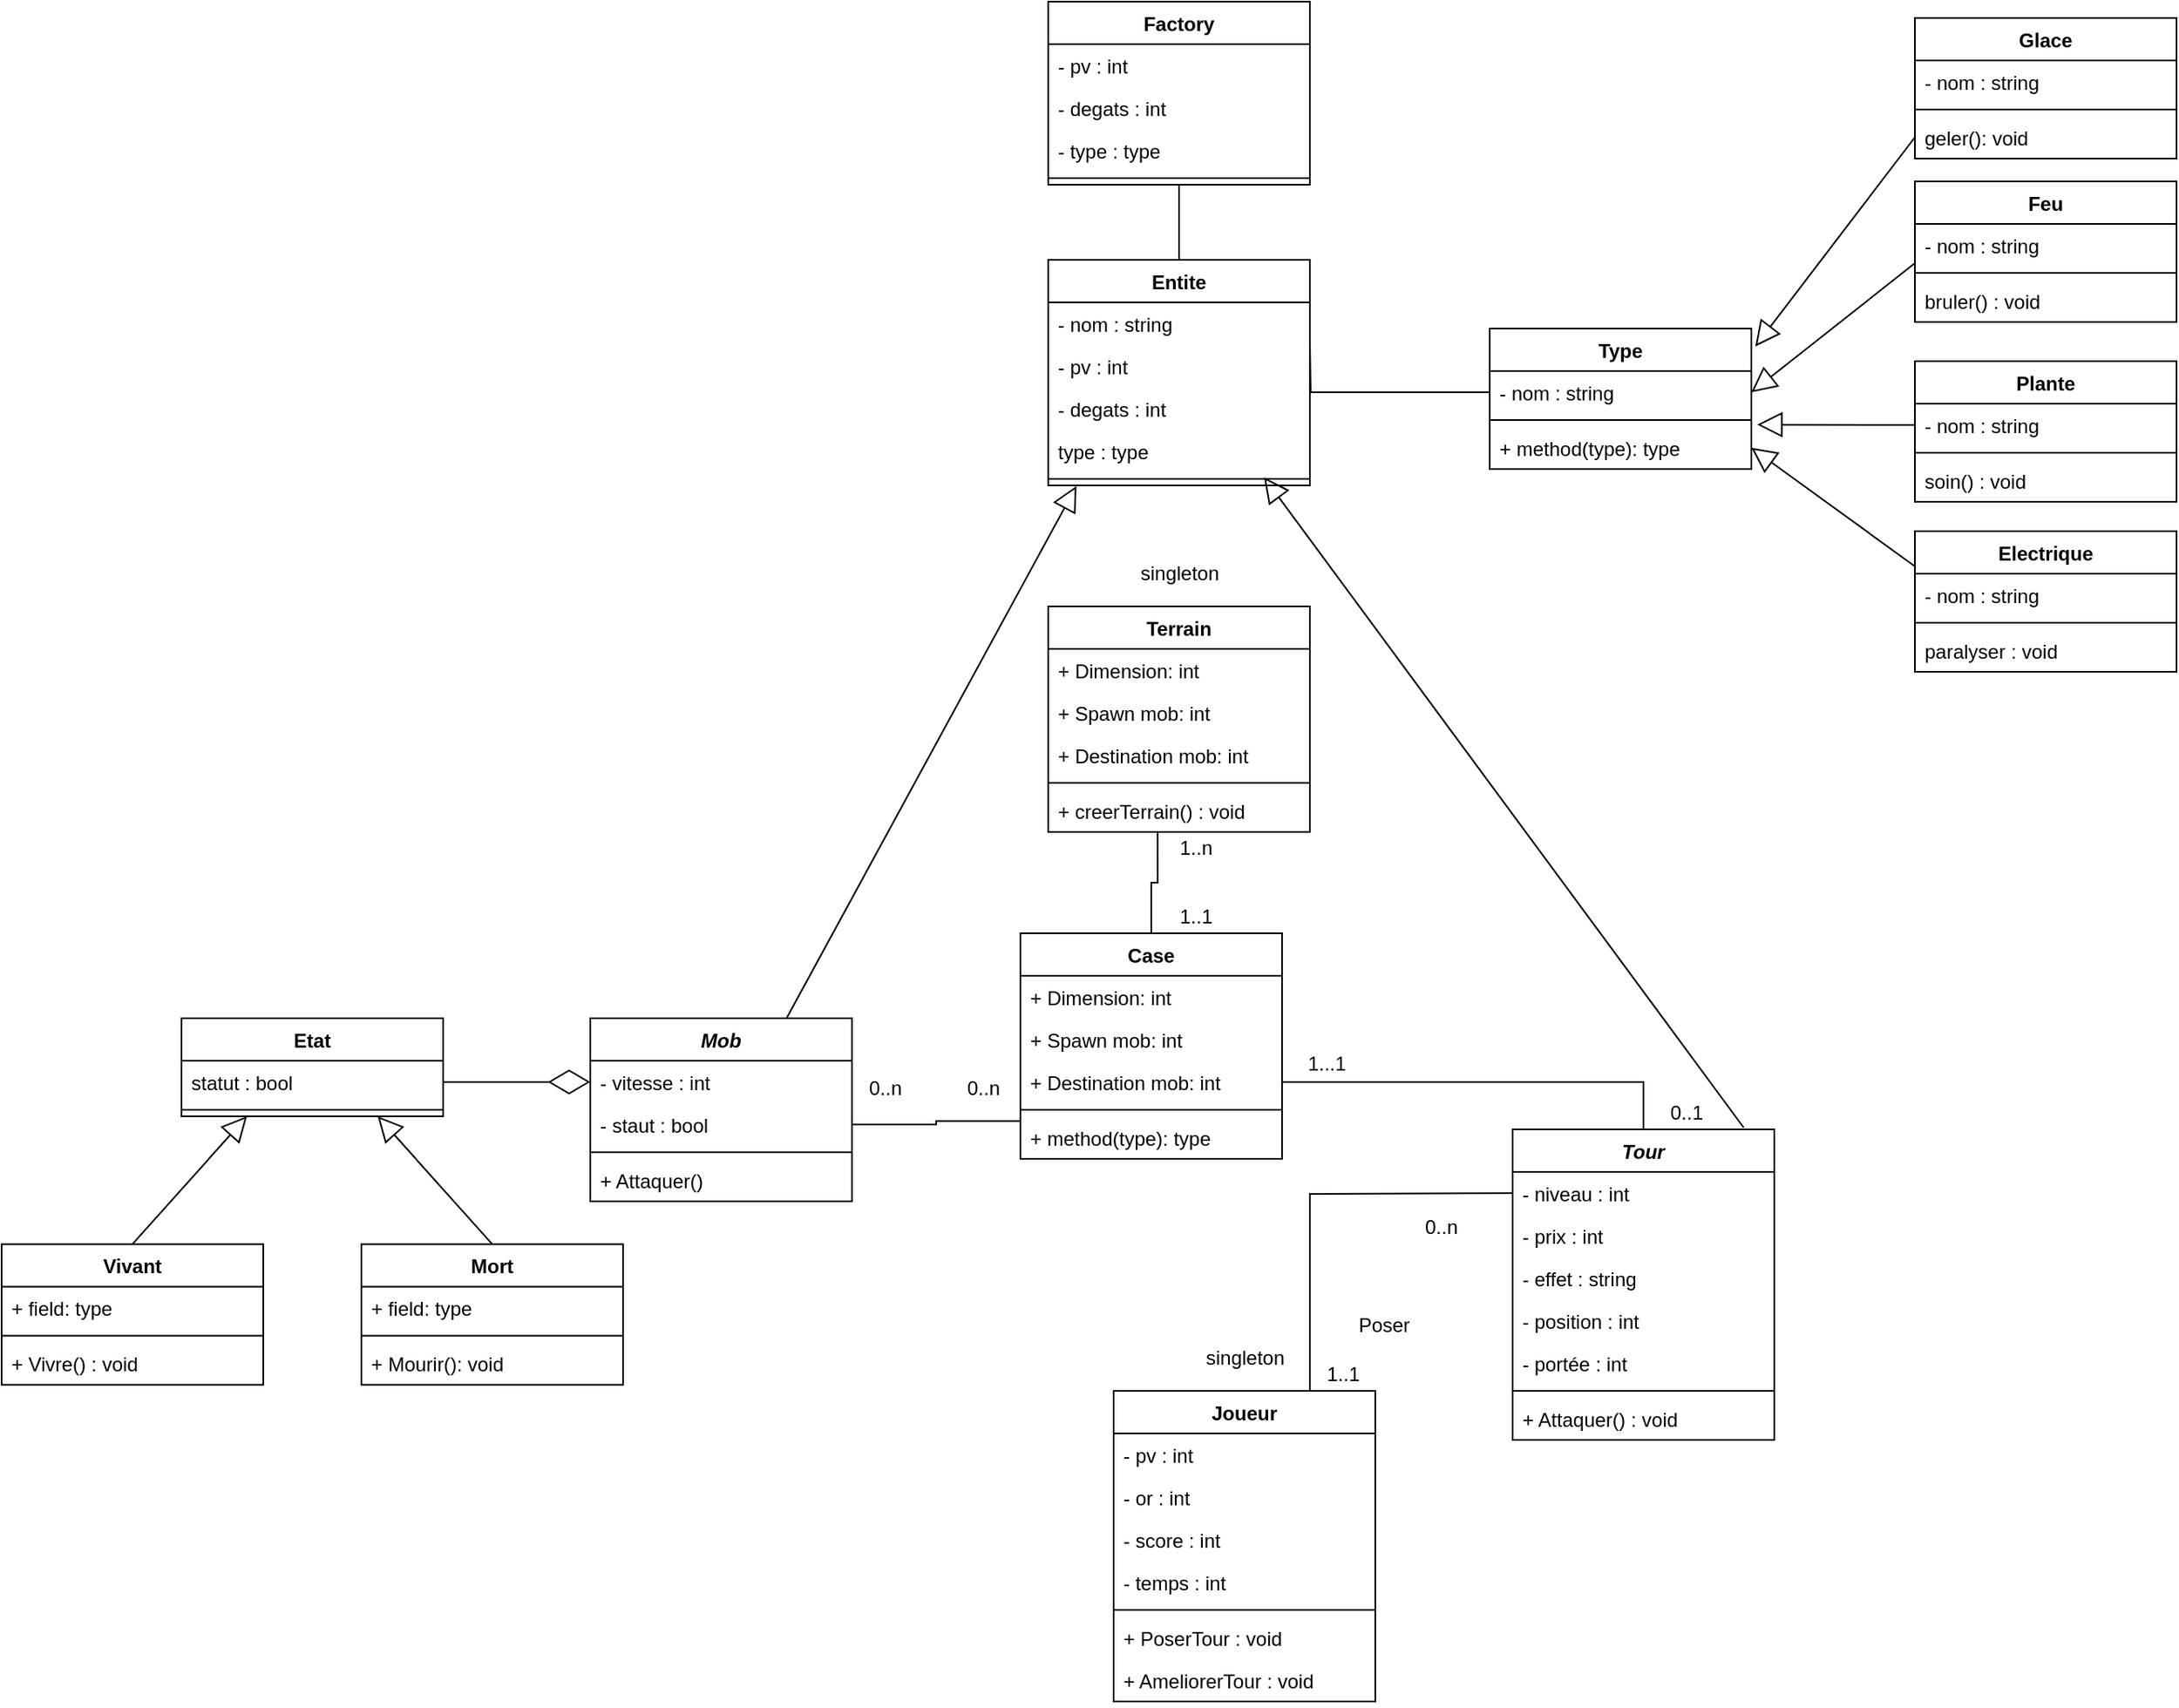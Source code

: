 <mxfile version="15.8.7" type="device" pages="2"><diagram id="EmBpW3RDlVg6B6B1GJY_" name="diagramme de classe"><mxGraphModel dx="2956" dy="2680" grid="1" gridSize="10" guides="1" tooltips="1" connect="1" arrows="1" fold="1" page="1" pageScale="1" pageWidth="827" pageHeight="1169" background="#ffffff" math="0" shadow="0"><root><mxCell id="0"/><mxCell id="1" parent="0"/><mxCell id="gAG1mMB9Tep4k42APc6P-18" style="edgeStyle=orthogonalEdgeStyle;rounded=0;orthogonalLoop=1;jettySize=auto;html=1;exitX=0.5;exitY=0;exitDx=0;exitDy=0;entryX=1;entryY=0.5;entryDx=0;entryDy=0;endArrow=none;endFill=0;" parent="1" source="VkVKWsxi1xjPGiSWMFMG-6" target="gAG1mMB9Tep4k42APc6P-12" edge="1"><mxGeometry relative="1" as="geometry"/></mxCell><mxCell id="VkVKWsxi1xjPGiSWMFMG-6" value="Tour" style="swimlane;fontStyle=3;align=center;verticalAlign=top;childLayout=stackLayout;horizontal=1;startSize=26;horizontalStack=0;resizeParent=1;resizeParentMax=0;resizeLast=0;collapsible=1;marginBottom=0;" parent="1" vertex="1"><mxGeometry x="634" y="290" width="160" height="190" as="geometry"/></mxCell><mxCell id="4QSFFABen2oThH4c9vLu-1" value="- niveau : int" style="text;strokeColor=none;fillColor=none;align=left;verticalAlign=top;spacingLeft=4;spacingRight=4;overflow=hidden;rotatable=0;points=[[0,0.5],[1,0.5]];portConstraint=eastwest;" parent="VkVKWsxi1xjPGiSWMFMG-6" vertex="1"><mxGeometry y="26" width="160" height="26" as="geometry"/></mxCell><mxCell id="2eD3uiwwN01aJKnx6eJo-1" value="- prix : int" style="text;strokeColor=none;fillColor=none;align=left;verticalAlign=top;spacingLeft=4;spacingRight=4;overflow=hidden;rotatable=0;points=[[0,0.5],[1,0.5]];portConstraint=eastwest;" parent="VkVKWsxi1xjPGiSWMFMG-6" vertex="1"><mxGeometry y="52" width="160" height="26" as="geometry"/></mxCell><mxCell id="2eD3uiwwN01aJKnx6eJo-2" value="- effet : string" style="text;strokeColor=none;fillColor=none;align=left;verticalAlign=top;spacingLeft=4;spacingRight=4;overflow=hidden;rotatable=0;points=[[0,0.5],[1,0.5]];portConstraint=eastwest;" parent="VkVKWsxi1xjPGiSWMFMG-6" vertex="1"><mxGeometry y="78" width="160" height="26" as="geometry"/></mxCell><mxCell id="gAG1mMB9Tep4k42APc6P-5" value="- position : int" style="text;strokeColor=none;fillColor=none;align=left;verticalAlign=top;spacingLeft=4;spacingRight=4;overflow=hidden;rotatable=0;points=[[0,0.5],[1,0.5]];portConstraint=eastwest;" parent="VkVKWsxi1xjPGiSWMFMG-6" vertex="1"><mxGeometry y="104" width="160" height="26" as="geometry"/></mxCell><mxCell id="gAG1mMB9Tep4k42APc6P-8" value="- portée : int" style="text;strokeColor=none;fillColor=none;align=left;verticalAlign=top;spacingLeft=4;spacingRight=4;overflow=hidden;rotatable=0;points=[[0,0.5],[1,0.5]];portConstraint=eastwest;" parent="VkVKWsxi1xjPGiSWMFMG-6" vertex="1"><mxGeometry y="130" width="160" height="26" as="geometry"/></mxCell><mxCell id="VkVKWsxi1xjPGiSWMFMG-8" value="" style="line;strokeWidth=1;fillColor=none;align=left;verticalAlign=middle;spacingTop=-1;spacingLeft=3;spacingRight=3;rotatable=0;labelPosition=right;points=[];portConstraint=eastwest;" parent="VkVKWsxi1xjPGiSWMFMG-6" vertex="1"><mxGeometry y="156" width="160" height="8" as="geometry"/></mxCell><mxCell id="VkVKWsxi1xjPGiSWMFMG-9" value="+ Attaquer() : void" style="text;strokeColor=none;fillColor=none;align=left;verticalAlign=top;spacingLeft=4;spacingRight=4;overflow=hidden;rotatable=0;points=[[0,0.5],[1,0.5]];portConstraint=eastwest;" parent="VkVKWsxi1xjPGiSWMFMG-6" vertex="1"><mxGeometry y="164" width="160" height="26" as="geometry"/></mxCell><mxCell id="VkVKWsxi1xjPGiSWMFMG-66" value="Mob" style="swimlane;fontStyle=3;align=center;verticalAlign=top;childLayout=stackLayout;horizontal=1;startSize=26;horizontalStack=0;resizeParent=1;resizeParentMax=0;resizeLast=0;collapsible=1;marginBottom=0;" parent="1" vertex="1"><mxGeometry x="70" y="222" width="160" height="112" as="geometry"/></mxCell><mxCell id="4QSFFABen2oThH4c9vLu-6" value="- vitesse : int&#10;" style="text;strokeColor=none;fillColor=none;align=left;verticalAlign=top;spacingLeft=4;spacingRight=4;overflow=hidden;rotatable=0;points=[[0,0.5],[1,0.5]];portConstraint=eastwest;" parent="VkVKWsxi1xjPGiSWMFMG-66" vertex="1"><mxGeometry y="26" width="160" height="26" as="geometry"/></mxCell><mxCell id="bCAK0qT7Y2jG_0eZvXRG-41" value="- staut : bool" style="text;strokeColor=none;fillColor=none;align=left;verticalAlign=top;spacingLeft=4;spacingRight=4;overflow=hidden;rotatable=0;points=[[0,0.5],[1,0.5]];portConstraint=eastwest;" vertex="1" parent="VkVKWsxi1xjPGiSWMFMG-66"><mxGeometry y="52" width="160" height="26" as="geometry"/></mxCell><mxCell id="VkVKWsxi1xjPGiSWMFMG-68" value="" style="line;strokeWidth=1;fillColor=none;align=left;verticalAlign=middle;spacingTop=-1;spacingLeft=3;spacingRight=3;rotatable=0;labelPosition=right;points=[];portConstraint=eastwest;" parent="VkVKWsxi1xjPGiSWMFMG-66" vertex="1"><mxGeometry y="78" width="160" height="8" as="geometry"/></mxCell><mxCell id="VkVKWsxi1xjPGiSWMFMG-69" value="+ Attaquer()" style="text;strokeColor=none;fillColor=none;align=left;verticalAlign=top;spacingLeft=4;spacingRight=4;overflow=hidden;rotatable=0;points=[[0,0.5],[1,0.5]];portConstraint=eastwest;" parent="VkVKWsxi1xjPGiSWMFMG-66" vertex="1"><mxGeometry y="86" width="160" height="26" as="geometry"/></mxCell><mxCell id="VkVKWsxi1xjPGiSWMFMG-78" value="Terrain" style="swimlane;fontStyle=1;align=center;verticalAlign=top;childLayout=stackLayout;horizontal=1;startSize=26;horizontalStack=0;resizeParent=1;resizeParentMax=0;resizeLast=0;collapsible=1;marginBottom=0;" parent="1" vertex="1"><mxGeometry x="350" y="-30" width="160" height="138" as="geometry"/></mxCell><mxCell id="VkVKWsxi1xjPGiSWMFMG-79" value="+ Dimension: int" style="text;strokeColor=none;fillColor=none;align=left;verticalAlign=top;spacingLeft=4;spacingRight=4;overflow=hidden;rotatable=0;points=[[0,0.5],[1,0.5]];portConstraint=eastwest;" parent="VkVKWsxi1xjPGiSWMFMG-78" vertex="1"><mxGeometry y="26" width="160" height="26" as="geometry"/></mxCell><mxCell id="4QSFFABen2oThH4c9vLu-8" value="+ Spawn mob: int" style="text;strokeColor=none;fillColor=none;align=left;verticalAlign=top;spacingLeft=4;spacingRight=4;overflow=hidden;rotatable=0;points=[[0,0.5],[1,0.5]];portConstraint=eastwest;" parent="VkVKWsxi1xjPGiSWMFMG-78" vertex="1"><mxGeometry y="52" width="160" height="26" as="geometry"/></mxCell><mxCell id="4QSFFABen2oThH4c9vLu-9" value="+ Destination mob: int" style="text;strokeColor=none;fillColor=none;align=left;verticalAlign=top;spacingLeft=4;spacingRight=4;overflow=hidden;rotatable=0;points=[[0,0.5],[1,0.5]];portConstraint=eastwest;" parent="VkVKWsxi1xjPGiSWMFMG-78" vertex="1"><mxGeometry y="78" width="160" height="26" as="geometry"/></mxCell><mxCell id="VkVKWsxi1xjPGiSWMFMG-80" value="" style="line;strokeWidth=1;fillColor=none;align=left;verticalAlign=middle;spacingTop=-1;spacingLeft=3;spacingRight=3;rotatable=0;labelPosition=right;points=[];portConstraint=eastwest;" parent="VkVKWsxi1xjPGiSWMFMG-78" vertex="1"><mxGeometry y="104" width="160" height="8" as="geometry"/></mxCell><mxCell id="VkVKWsxi1xjPGiSWMFMG-81" value="+ creerTerrain() : void" style="text;strokeColor=none;fillColor=none;align=left;verticalAlign=top;spacingLeft=4;spacingRight=4;overflow=hidden;rotatable=0;points=[[0,0.5],[1,0.5]];portConstraint=eastwest;" parent="VkVKWsxi1xjPGiSWMFMG-78" vertex="1"><mxGeometry y="112" width="160" height="26" as="geometry"/></mxCell><mxCell id="VkVKWsxi1xjPGiSWMFMG-509" value="Joueur" style="swimlane;fontStyle=1;align=center;verticalAlign=top;childLayout=stackLayout;horizontal=1;startSize=26;horizontalStack=0;resizeParent=1;resizeParentMax=0;resizeLast=0;collapsible=1;marginBottom=0;" parent="1" vertex="1"><mxGeometry x="390" y="450" width="160" height="190" as="geometry"/></mxCell><mxCell id="VkVKWsxi1xjPGiSWMFMG-510" value="- pv : int" style="text;strokeColor=none;fillColor=none;align=left;verticalAlign=top;spacingLeft=4;spacingRight=4;overflow=hidden;rotatable=0;points=[[0,0.5],[1,0.5]];portConstraint=eastwest;" parent="VkVKWsxi1xjPGiSWMFMG-509" vertex="1"><mxGeometry y="26" width="160" height="26" as="geometry"/></mxCell><mxCell id="VkVKWsxi1xjPGiSWMFMG-513" value="- or : int" style="text;strokeColor=none;fillColor=none;align=left;verticalAlign=top;spacingLeft=4;spacingRight=4;overflow=hidden;rotatable=0;points=[[0,0.5],[1,0.5]];portConstraint=eastwest;" parent="VkVKWsxi1xjPGiSWMFMG-509" vertex="1"><mxGeometry y="52" width="160" height="26" as="geometry"/></mxCell><mxCell id="4QSFFABen2oThH4c9vLu-7" value="- score : int" style="text;strokeColor=none;fillColor=none;align=left;verticalAlign=top;spacingLeft=4;spacingRight=4;overflow=hidden;rotatable=0;points=[[0,0.5],[1,0.5]];portConstraint=eastwest;" parent="VkVKWsxi1xjPGiSWMFMG-509" vertex="1"><mxGeometry y="78" width="160" height="26" as="geometry"/></mxCell><mxCell id="Y_7Co-z8V8lzNcfiT8c5-1" value="- temps : int" style="text;strokeColor=none;fillColor=none;align=left;verticalAlign=top;spacingLeft=4;spacingRight=4;overflow=hidden;rotatable=0;points=[[0,0.5],[1,0.5]];portConstraint=eastwest;" parent="VkVKWsxi1xjPGiSWMFMG-509" vertex="1"><mxGeometry y="104" width="160" height="26" as="geometry"/></mxCell><mxCell id="VkVKWsxi1xjPGiSWMFMG-511" value="" style="line;strokeWidth=1;fillColor=none;align=left;verticalAlign=middle;spacingTop=-1;spacingLeft=3;spacingRight=3;rotatable=0;labelPosition=right;points=[];portConstraint=eastwest;" parent="VkVKWsxi1xjPGiSWMFMG-509" vertex="1"><mxGeometry y="130" width="160" height="8" as="geometry"/></mxCell><mxCell id="VkVKWsxi1xjPGiSWMFMG-512" value="+ PoserTour : void" style="text;strokeColor=none;fillColor=none;align=left;verticalAlign=top;spacingLeft=4;spacingRight=4;overflow=hidden;rotatable=0;points=[[0,0.5],[1,0.5]];portConstraint=eastwest;" parent="VkVKWsxi1xjPGiSWMFMG-509" vertex="1"><mxGeometry y="138" width="160" height="26" as="geometry"/></mxCell><mxCell id="vvhyun2tBKtO1V4ecZJ4-2" value="+ AmeliorerTour : void" style="text;strokeColor=none;fillColor=none;align=left;verticalAlign=top;spacingLeft=4;spacingRight=4;overflow=hidden;rotatable=0;points=[[0,0.5],[1,0.5]];portConstraint=eastwest;" parent="VkVKWsxi1xjPGiSWMFMG-509" vertex="1"><mxGeometry y="164" width="160" height="26" as="geometry"/></mxCell><mxCell id="VkVKWsxi1xjPGiSWMFMG-514" value="singleton" style="text;html=1;align=center;verticalAlign=middle;resizable=0;points=[];autosize=1;strokeColor=none;fillColor=none;" parent="1" vertex="1"><mxGeometry x="440" y="420" width="60" height="20" as="geometry"/></mxCell><mxCell id="VkVKWsxi1xjPGiSWMFMG-515" value="singleton" style="text;html=1;align=center;verticalAlign=middle;resizable=0;points=[];autosize=1;strokeColor=none;fillColor=none;" parent="1" vertex="1"><mxGeometry x="400" y="-60" width="60" height="20" as="geometry"/></mxCell><mxCell id="4QSFFABen2oThH4c9vLu-11" style="edgeStyle=orthogonalEdgeStyle;rounded=0;orthogonalLoop=1;jettySize=auto;html=1;exitX=0;exitY=0.5;exitDx=0;exitDy=0;entryX=0.75;entryY=0;entryDx=0;entryDy=0;endArrow=none;endFill=0;endSize=11;" parent="1" target="VkVKWsxi1xjPGiSWMFMG-509" edge="1"><mxGeometry relative="1" as="geometry"><mxPoint x="634" y="329" as="sourcePoint"/></mxGeometry></mxCell><mxCell id="4QSFFABen2oThH4c9vLu-12" value="Poser" style="text;html=1;align=center;verticalAlign=middle;resizable=0;points=[];autosize=1;strokeColor=none;fillColor=none;" parent="1" vertex="1"><mxGeometry x="530" y="400" width="50" height="20" as="geometry"/></mxCell><mxCell id="4QSFFABen2oThH4c9vLu-13" value="0..n" style="text;html=1;align=center;verticalAlign=middle;resizable=0;points=[];autosize=1;strokeColor=none;fillColor=none;" parent="1" vertex="1"><mxGeometry x="570" y="340" width="40" height="20" as="geometry"/></mxCell><mxCell id="4QSFFABen2oThH4c9vLu-14" value="1..1" style="text;html=1;align=center;verticalAlign=middle;resizable=0;points=[];autosize=1;strokeColor=none;fillColor=none;" parent="1" vertex="1"><mxGeometry x="510" y="430" width="40" height="20" as="geometry"/></mxCell><mxCell id="4QSFFABen2oThH4c9vLu-18" value="0..n" style="text;html=1;align=center;verticalAlign=middle;resizable=0;points=[];autosize=1;strokeColor=none;fillColor=none;" parent="1" vertex="1"><mxGeometry x="230" y="255" width="40" height="20" as="geometry"/></mxCell><mxCell id="4QSFFABen2oThH4c9vLu-23" value="0..1" style="text;html=1;align=center;verticalAlign=middle;resizable=0;points=[];autosize=1;strokeColor=none;fillColor=none;" parent="1" vertex="1"><mxGeometry x="720" y="270" width="40" height="20" as="geometry"/></mxCell><mxCell id="gAG1mMB9Tep4k42APc6P-1" value="Type" style="swimlane;fontStyle=1;align=center;verticalAlign=top;childLayout=stackLayout;horizontal=1;startSize=26;horizontalStack=0;resizeParent=1;resizeParentMax=0;resizeLast=0;collapsible=1;marginBottom=0;" parent="1" vertex="1"><mxGeometry x="620" y="-200" width="160" height="86" as="geometry"/></mxCell><mxCell id="gAG1mMB9Tep4k42APc6P-2" value="- nom : string&#10;" style="text;strokeColor=none;fillColor=none;align=left;verticalAlign=top;spacingLeft=4;spacingRight=4;overflow=hidden;rotatable=0;points=[[0,0.5],[1,0.5]];portConstraint=eastwest;" parent="gAG1mMB9Tep4k42APc6P-1" vertex="1"><mxGeometry y="26" width="160" height="26" as="geometry"/></mxCell><mxCell id="gAG1mMB9Tep4k42APc6P-3" value="" style="line;strokeWidth=1;fillColor=none;align=left;verticalAlign=middle;spacingTop=-1;spacingLeft=3;spacingRight=3;rotatable=0;labelPosition=right;points=[];portConstraint=eastwest;" parent="gAG1mMB9Tep4k42APc6P-1" vertex="1"><mxGeometry y="52" width="160" height="8" as="geometry"/></mxCell><mxCell id="gAG1mMB9Tep4k42APc6P-4" value="+ method(type): type" style="text;strokeColor=none;fillColor=none;align=left;verticalAlign=top;spacingLeft=4;spacingRight=4;overflow=hidden;rotatable=0;points=[[0,0.5],[1,0.5]];portConstraint=eastwest;" parent="gAG1mMB9Tep4k42APc6P-1" vertex="1"><mxGeometry y="60" width="160" height="26" as="geometry"/></mxCell><mxCell id="gAG1mMB9Tep4k42APc6P-9" value="Case" style="swimlane;fontStyle=1;align=center;verticalAlign=top;childLayout=stackLayout;horizontal=1;startSize=26;horizontalStack=0;resizeParent=1;resizeParentMax=0;resizeLast=0;collapsible=1;marginBottom=0;" parent="1" vertex="1"><mxGeometry x="333" y="170" width="160" height="138" as="geometry"/></mxCell><mxCell id="gAG1mMB9Tep4k42APc6P-10" value="+ Dimension: int" style="text;strokeColor=none;fillColor=none;align=left;verticalAlign=top;spacingLeft=4;spacingRight=4;overflow=hidden;rotatable=0;points=[[0,0.5],[1,0.5]];portConstraint=eastwest;" parent="gAG1mMB9Tep4k42APc6P-9" vertex="1"><mxGeometry y="26" width="160" height="26" as="geometry"/></mxCell><mxCell id="gAG1mMB9Tep4k42APc6P-11" value="+ Spawn mob: int" style="text;strokeColor=none;fillColor=none;align=left;verticalAlign=top;spacingLeft=4;spacingRight=4;overflow=hidden;rotatable=0;points=[[0,0.5],[1,0.5]];portConstraint=eastwest;" parent="gAG1mMB9Tep4k42APc6P-9" vertex="1"><mxGeometry y="52" width="160" height="26" as="geometry"/></mxCell><mxCell id="gAG1mMB9Tep4k42APc6P-12" value="+ Destination mob: int" style="text;strokeColor=none;fillColor=none;align=left;verticalAlign=top;spacingLeft=4;spacingRight=4;overflow=hidden;rotatable=0;points=[[0,0.5],[1,0.5]];portConstraint=eastwest;" parent="gAG1mMB9Tep4k42APc6P-9" vertex="1"><mxGeometry y="78" width="160" height="26" as="geometry"/></mxCell><mxCell id="gAG1mMB9Tep4k42APc6P-13" value="" style="line;strokeWidth=1;fillColor=none;align=left;verticalAlign=middle;spacingTop=-1;spacingLeft=3;spacingRight=3;rotatable=0;labelPosition=right;points=[];portConstraint=eastwest;" parent="gAG1mMB9Tep4k42APc6P-9" vertex="1"><mxGeometry y="104" width="160" height="8" as="geometry"/></mxCell><mxCell id="gAG1mMB9Tep4k42APc6P-14" value="+ method(type): type" style="text;strokeColor=none;fillColor=none;align=left;verticalAlign=top;spacingLeft=4;spacingRight=4;overflow=hidden;rotatable=0;points=[[0,0.5],[1,0.5]];portConstraint=eastwest;" parent="gAG1mMB9Tep4k42APc6P-9" vertex="1"><mxGeometry y="112" width="160" height="26" as="geometry"/></mxCell><mxCell id="gAG1mMB9Tep4k42APc6P-16" style="edgeStyle=orthogonalEdgeStyle;rounded=0;orthogonalLoop=1;jettySize=auto;html=1;exitX=0.418;exitY=1.004;exitDx=0;exitDy=0;entryX=0.5;entryY=0;entryDx=0;entryDy=0;endArrow=none;endFill=0;exitPerimeter=0;" parent="1" source="VkVKWsxi1xjPGiSWMFMG-81" target="gAG1mMB9Tep4k42APc6P-9" edge="1"><mxGeometry relative="1" as="geometry"><mxPoint x="537" y="170" as="sourcePoint"/><mxPoint x="630" y="500" as="targetPoint"/></mxGeometry></mxCell><mxCell id="gAG1mMB9Tep4k42APc6P-19" value="0..n" style="text;html=1;align=center;verticalAlign=middle;resizable=0;points=[];autosize=1;strokeColor=none;fillColor=none;" parent="1" vertex="1"><mxGeometry x="290" y="255" width="40" height="20" as="geometry"/></mxCell><mxCell id="gAG1mMB9Tep4k42APc6P-20" value="1...1" style="text;html=1;align=center;verticalAlign=middle;resizable=0;points=[];autosize=1;strokeColor=none;fillColor=none;" parent="1" vertex="1"><mxGeometry x="500" y="240" width="40" height="20" as="geometry"/></mxCell><mxCell id="MjWdA5sUgBIFAbq5Z7pq-2" value="Plante" style="swimlane;fontStyle=1;align=center;verticalAlign=top;childLayout=stackLayout;horizontal=1;startSize=26;horizontalStack=0;resizeParent=1;resizeParentMax=0;resizeLast=0;collapsible=1;marginBottom=0;" parent="1" vertex="1"><mxGeometry x="880" y="-180" width="160" height="86" as="geometry"/></mxCell><mxCell id="MjWdA5sUgBIFAbq5Z7pq-3" value="- nom : string&#10;" style="text;strokeColor=none;fillColor=none;align=left;verticalAlign=top;spacingLeft=4;spacingRight=4;overflow=hidden;rotatable=0;points=[[0,0.5],[1,0.5]];portConstraint=eastwest;" parent="MjWdA5sUgBIFAbq5Z7pq-2" vertex="1"><mxGeometry y="26" width="160" height="26" as="geometry"/></mxCell><mxCell id="MjWdA5sUgBIFAbq5Z7pq-4" value="" style="line;strokeWidth=1;fillColor=none;align=left;verticalAlign=middle;spacingTop=-1;spacingLeft=3;spacingRight=3;rotatable=0;labelPosition=right;points=[];portConstraint=eastwest;" parent="MjWdA5sUgBIFAbq5Z7pq-2" vertex="1"><mxGeometry y="52" width="160" height="8" as="geometry"/></mxCell><mxCell id="MjWdA5sUgBIFAbq5Z7pq-5" value="soin() : void" style="text;strokeColor=none;fillColor=none;align=left;verticalAlign=top;spacingLeft=4;spacingRight=4;overflow=hidden;rotatable=0;points=[[0,0.5],[1,0.5]];portConstraint=eastwest;" parent="MjWdA5sUgBIFAbq5Z7pq-2" vertex="1"><mxGeometry y="60" width="160" height="26" as="geometry"/></mxCell><mxCell id="MjWdA5sUgBIFAbq5Z7pq-6" value="Glace&#10;" style="swimlane;fontStyle=1;align=center;verticalAlign=top;childLayout=stackLayout;horizontal=1;startSize=26;horizontalStack=0;resizeParent=1;resizeParentMax=0;resizeLast=0;collapsible=1;marginBottom=0;" parent="1" vertex="1"><mxGeometry x="880" y="-390" width="160" height="86" as="geometry"/></mxCell><mxCell id="MjWdA5sUgBIFAbq5Z7pq-7" value="- nom : string&#10;" style="text;strokeColor=none;fillColor=none;align=left;verticalAlign=top;spacingLeft=4;spacingRight=4;overflow=hidden;rotatable=0;points=[[0,0.5],[1,0.5]];portConstraint=eastwest;" parent="MjWdA5sUgBIFAbq5Z7pq-6" vertex="1"><mxGeometry y="26" width="160" height="26" as="geometry"/></mxCell><mxCell id="MjWdA5sUgBIFAbq5Z7pq-8" value="" style="line;strokeWidth=1;fillColor=none;align=left;verticalAlign=middle;spacingTop=-1;spacingLeft=3;spacingRight=3;rotatable=0;labelPosition=right;points=[];portConstraint=eastwest;" parent="MjWdA5sUgBIFAbq5Z7pq-6" vertex="1"><mxGeometry y="52" width="160" height="8" as="geometry"/></mxCell><mxCell id="MjWdA5sUgBIFAbq5Z7pq-9" value="geler(): void" style="text;strokeColor=none;fillColor=none;align=left;verticalAlign=top;spacingLeft=4;spacingRight=4;overflow=hidden;rotatable=0;points=[[0,0.5],[1,0.5]];portConstraint=eastwest;" parent="MjWdA5sUgBIFAbq5Z7pq-6" vertex="1"><mxGeometry y="60" width="160" height="26" as="geometry"/></mxCell><mxCell id="MjWdA5sUgBIFAbq5Z7pq-10" value="Feu" style="swimlane;fontStyle=1;align=center;verticalAlign=top;childLayout=stackLayout;horizontal=1;startSize=26;horizontalStack=0;resizeParent=1;resizeParentMax=0;resizeLast=0;collapsible=1;marginBottom=0;" parent="1" vertex="1"><mxGeometry x="880" y="-290" width="160" height="86" as="geometry"/></mxCell><mxCell id="MjWdA5sUgBIFAbq5Z7pq-11" value="- nom : string&#10;" style="text;strokeColor=none;fillColor=none;align=left;verticalAlign=top;spacingLeft=4;spacingRight=4;overflow=hidden;rotatable=0;points=[[0,0.5],[1,0.5]];portConstraint=eastwest;" parent="MjWdA5sUgBIFAbq5Z7pq-10" vertex="1"><mxGeometry y="26" width="160" height="26" as="geometry"/></mxCell><mxCell id="MjWdA5sUgBIFAbq5Z7pq-12" value="" style="line;strokeWidth=1;fillColor=none;align=left;verticalAlign=middle;spacingTop=-1;spacingLeft=3;spacingRight=3;rotatable=0;labelPosition=right;points=[];portConstraint=eastwest;" parent="MjWdA5sUgBIFAbq5Z7pq-10" vertex="1"><mxGeometry y="52" width="160" height="8" as="geometry"/></mxCell><mxCell id="MjWdA5sUgBIFAbq5Z7pq-13" value="bruler() : void" style="text;strokeColor=none;fillColor=none;align=left;verticalAlign=top;spacingLeft=4;spacingRight=4;overflow=hidden;rotatable=0;points=[[0,0.5],[1,0.5]];portConstraint=eastwest;" parent="MjWdA5sUgBIFAbq5Z7pq-10" vertex="1"><mxGeometry y="60" width="160" height="26" as="geometry"/></mxCell><mxCell id="bQzPMSjvcU97yzGUlyQN-1" value="1..1" style="text;html=1;align=center;verticalAlign=middle;resizable=0;points=[];autosize=1;strokeColor=none;fillColor=none;" parent="1" vertex="1"><mxGeometry x="420" y="150" width="40" height="20" as="geometry"/></mxCell><mxCell id="bQzPMSjvcU97yzGUlyQN-2" value="1..n" style="text;html=1;align=center;verticalAlign=middle;resizable=0;points=[];autosize=1;strokeColor=none;fillColor=none;" parent="1" vertex="1"><mxGeometry x="420" y="108" width="40" height="20" as="geometry"/></mxCell><mxCell id="bQzPMSjvcU97yzGUlyQN-4" value="" style="endArrow=block;html=1;rounded=0;exitX=0;exitY=0.5;exitDx=0;exitDy=0;entryX=1.015;entryY=0.128;entryDx=0;entryDy=0;entryPerimeter=0;endFill=0;endSize=13;" parent="1" source="MjWdA5sUgBIFAbq5Z7pq-9" target="gAG1mMB9Tep4k42APc6P-1" edge="1"><mxGeometry width="50" height="50" relative="1" as="geometry"><mxPoint x="610" y="66" as="sourcePoint"/><mxPoint x="660" y="16" as="targetPoint"/></mxGeometry></mxCell><mxCell id="bQzPMSjvcU97yzGUlyQN-5" value="" style="endArrow=block;html=1;rounded=0;exitX=0;exitY=0.5;exitDx=0;exitDy=0;endFill=0;endSize=13;entryX=1.022;entryY=1.261;entryDx=0;entryDy=0;entryPerimeter=0;" parent="1" source="MjWdA5sUgBIFAbq5Z7pq-3" target="gAG1mMB9Tep4k42APc6P-2" edge="1"><mxGeometry width="50" height="50" relative="1" as="geometry"><mxPoint x="510" y="-14" as="sourcePoint"/><mxPoint x="670.64" y="-103.87" as="targetPoint"/></mxGeometry></mxCell><mxCell id="bQzPMSjvcU97yzGUlyQN-6" value="" style="endArrow=block;html=1;rounded=0;endFill=0;endSize=13;entryX=1;entryY=0.5;entryDx=0;entryDy=0;" parent="1" target="gAG1mMB9Tep4k42APc6P-2" edge="1"><mxGeometry width="50" height="50" relative="1" as="geometry"><mxPoint x="880" y="-240" as="sourcePoint"/><mxPoint x="680.64" y="-93.87" as="targetPoint"/></mxGeometry></mxCell><mxCell id="bQzPMSjvcU97yzGUlyQN-7" value="Electrique" style="swimlane;fontStyle=1;align=center;verticalAlign=top;childLayout=stackLayout;horizontal=1;startSize=26;horizontalStack=0;resizeParent=1;resizeParentMax=0;resizeLast=0;collapsible=1;marginBottom=0;" parent="1" vertex="1"><mxGeometry x="880" y="-76" width="160" height="86" as="geometry"/></mxCell><mxCell id="bQzPMSjvcU97yzGUlyQN-8" value="- nom : string&#10;" style="text;strokeColor=none;fillColor=none;align=left;verticalAlign=top;spacingLeft=4;spacingRight=4;overflow=hidden;rotatable=0;points=[[0,0.5],[1,0.5]];portConstraint=eastwest;" parent="bQzPMSjvcU97yzGUlyQN-7" vertex="1"><mxGeometry y="26" width="160" height="26" as="geometry"/></mxCell><mxCell id="bQzPMSjvcU97yzGUlyQN-9" value="" style="line;strokeWidth=1;fillColor=none;align=left;verticalAlign=middle;spacingTop=-1;spacingLeft=3;spacingRight=3;rotatable=0;labelPosition=right;points=[];portConstraint=eastwest;" parent="bQzPMSjvcU97yzGUlyQN-7" vertex="1"><mxGeometry y="52" width="160" height="8" as="geometry"/></mxCell><mxCell id="bQzPMSjvcU97yzGUlyQN-10" value="paralyser : void" style="text;strokeColor=none;fillColor=none;align=left;verticalAlign=top;spacingLeft=4;spacingRight=4;overflow=hidden;rotatable=0;points=[[0,0.5],[1,0.5]];portConstraint=eastwest;" parent="bQzPMSjvcU97yzGUlyQN-7" vertex="1"><mxGeometry y="60" width="160" height="26" as="geometry"/></mxCell><mxCell id="bQzPMSjvcU97yzGUlyQN-11" value="" style="endArrow=block;html=1;rounded=0;exitX=0;exitY=0.25;exitDx=0;exitDy=0;endFill=0;endSize=13;entryX=1;entryY=0.5;entryDx=0;entryDy=0;" parent="1" source="bQzPMSjvcU97yzGUlyQN-7" target="gAG1mMB9Tep4k42APc6P-4" edge="1"><mxGeometry width="50" height="50" relative="1" as="geometry"><mxPoint x="769.0" y="-14" as="sourcePoint"/><mxPoint x="717.447" y="-104.0" as="targetPoint"/></mxGeometry></mxCell><mxCell id="weGr8PfreHSaE7kbS1rh-1" value="Factory&#10;" style="swimlane;fontStyle=1;align=center;verticalAlign=top;childLayout=stackLayout;horizontal=1;startSize=26;horizontalStack=0;resizeParent=1;resizeParentMax=0;resizeLast=0;collapsible=1;marginBottom=0;" parent="1" vertex="1"><mxGeometry x="350" y="-400" width="160" height="112" as="geometry"/></mxCell><mxCell id="weGr8PfreHSaE7kbS1rh-2" value="- pv : int" style="text;strokeColor=none;fillColor=none;align=left;verticalAlign=top;spacingLeft=4;spacingRight=4;overflow=hidden;rotatable=0;points=[[0,0.5],[1,0.5]];portConstraint=eastwest;" parent="weGr8PfreHSaE7kbS1rh-1" vertex="1"><mxGeometry y="26" width="160" height="26" as="geometry"/></mxCell><mxCell id="weGr8PfreHSaE7kbS1rh-5" value="- degats : int" style="text;strokeColor=none;fillColor=none;align=left;verticalAlign=top;spacingLeft=4;spacingRight=4;overflow=hidden;rotatable=0;points=[[0,0.5],[1,0.5]];portConstraint=eastwest;" parent="weGr8PfreHSaE7kbS1rh-1" vertex="1"><mxGeometry y="52" width="160" height="26" as="geometry"/></mxCell><mxCell id="weGr8PfreHSaE7kbS1rh-6" value="- type : type" style="text;strokeColor=none;fillColor=none;align=left;verticalAlign=top;spacingLeft=4;spacingRight=4;overflow=hidden;rotatable=0;points=[[0,0.5],[1,0.5]];portConstraint=eastwest;" parent="weGr8PfreHSaE7kbS1rh-1" vertex="1"><mxGeometry y="78" width="160" height="26" as="geometry"/></mxCell><mxCell id="weGr8PfreHSaE7kbS1rh-3" value="" style="line;strokeWidth=1;fillColor=none;align=left;verticalAlign=middle;spacingTop=-1;spacingLeft=3;spacingRight=3;rotatable=0;labelPosition=right;points=[];portConstraint=eastwest;" parent="weGr8PfreHSaE7kbS1rh-1" vertex="1"><mxGeometry y="104" width="160" height="8" as="geometry"/></mxCell><mxCell id="bCAK0qT7Y2jG_0eZvXRG-5" style="edgeStyle=orthogonalEdgeStyle;rounded=0;orthogonalLoop=1;jettySize=auto;html=1;exitX=0.5;exitY=0;exitDx=0;exitDy=0;entryX=0.5;entryY=1;entryDx=0;entryDy=0;endArrow=none;endFill=0;" edge="1" parent="1" source="bCAK0qT7Y2jG_0eZvXRG-1" target="weGr8PfreHSaE7kbS1rh-1"><mxGeometry relative="1" as="geometry"/></mxCell><mxCell id="bCAK0qT7Y2jG_0eZvXRG-1" value="Entite" style="swimlane;fontStyle=1;align=center;verticalAlign=top;childLayout=stackLayout;horizontal=1;startSize=26;horizontalStack=0;resizeParent=1;resizeParentMax=0;resizeLast=0;collapsible=1;marginBottom=0;" vertex="1" parent="1"><mxGeometry x="350" y="-242" width="160" height="138" as="geometry"/></mxCell><mxCell id="bCAK0qT7Y2jG_0eZvXRG-8" value="- nom : string" style="text;strokeColor=none;fillColor=none;align=left;verticalAlign=top;spacingLeft=4;spacingRight=4;overflow=hidden;rotatable=0;points=[[0,0.5],[1,0.5]];portConstraint=eastwest;" vertex="1" parent="bCAK0qT7Y2jG_0eZvXRG-1"><mxGeometry y="26" width="160" height="26" as="geometry"/></mxCell><mxCell id="bCAK0qT7Y2jG_0eZvXRG-10" value="- pv : int" style="text;strokeColor=none;fillColor=none;align=left;verticalAlign=top;spacingLeft=4;spacingRight=4;overflow=hidden;rotatable=0;points=[[0,0.5],[1,0.5]];portConstraint=eastwest;" vertex="1" parent="bCAK0qT7Y2jG_0eZvXRG-1"><mxGeometry y="52" width="160" height="26" as="geometry"/></mxCell><mxCell id="bCAK0qT7Y2jG_0eZvXRG-11" value="- degats : int" style="text;strokeColor=none;fillColor=none;align=left;verticalAlign=top;spacingLeft=4;spacingRight=4;overflow=hidden;rotatable=0;points=[[0,0.5],[1,0.5]];portConstraint=eastwest;" vertex="1" parent="bCAK0qT7Y2jG_0eZvXRG-1"><mxGeometry y="78" width="160" height="26" as="geometry"/></mxCell><mxCell id="bCAK0qT7Y2jG_0eZvXRG-2" value="type : type" style="text;strokeColor=none;fillColor=none;align=left;verticalAlign=top;spacingLeft=4;spacingRight=4;overflow=hidden;rotatable=0;points=[[0,0.5],[1,0.5]];portConstraint=eastwest;" vertex="1" parent="bCAK0qT7Y2jG_0eZvXRG-1"><mxGeometry y="104" width="160" height="26" as="geometry"/></mxCell><mxCell id="bCAK0qT7Y2jG_0eZvXRG-3" value="" style="line;strokeWidth=1;fillColor=none;align=left;verticalAlign=middle;spacingTop=-1;spacingLeft=3;spacingRight=3;rotatable=0;labelPosition=right;points=[];portConstraint=eastwest;" vertex="1" parent="bCAK0qT7Y2jG_0eZvXRG-1"><mxGeometry y="130" width="160" height="8" as="geometry"/></mxCell><mxCell id="bCAK0qT7Y2jG_0eZvXRG-12" style="edgeStyle=orthogonalEdgeStyle;rounded=0;orthogonalLoop=1;jettySize=auto;html=1;exitX=0;exitY=0.5;exitDx=0;exitDy=0;endArrow=none;endFill=0;" edge="1" parent="1" source="gAG1mMB9Tep4k42APc6P-2"><mxGeometry relative="1" as="geometry"><mxPoint x="510" y="-192" as="targetPoint"/></mxGeometry></mxCell><mxCell id="bCAK0qT7Y2jG_0eZvXRG-14" value="" style="endArrow=block;html=1;rounded=0;exitX=0.75;exitY=0;exitDx=0;exitDy=0;endFill=0;endSize=13;entryX=0.108;entryY=1.042;entryDx=0;entryDy=0;entryPerimeter=0;" edge="1" parent="1" source="VkVKWsxi1xjPGiSWMFMG-66" target="bCAK0qT7Y2jG_0eZvXRG-3"><mxGeometry width="50" height="50" relative="1" as="geometry"><mxPoint x="890" y="-44.5" as="sourcePoint"/><mxPoint x="790" y="-117" as="targetPoint"/></mxGeometry></mxCell><mxCell id="bCAK0qT7Y2jG_0eZvXRG-15" value="" style="endArrow=block;html=1;rounded=0;exitX=0.883;exitY=-0.006;exitDx=0;exitDy=0;endFill=0;endSize=13;exitPerimeter=0;entryX=0.825;entryY=0.375;entryDx=0;entryDy=0;entryPerimeter=0;" edge="1" parent="1" source="VkVKWsxi1xjPGiSWMFMG-6" target="bCAK0qT7Y2jG_0eZvXRG-3"><mxGeometry width="50" height="50" relative="1" as="geometry"><mxPoint x="890" y="-44.5" as="sourcePoint"/><mxPoint x="490" y="-100" as="targetPoint"/></mxGeometry></mxCell><mxCell id="bCAK0qT7Y2jG_0eZvXRG-17" value="Etat" style="swimlane;fontStyle=1;align=center;verticalAlign=top;childLayout=stackLayout;horizontal=1;startSize=26;horizontalStack=0;resizeParent=1;resizeParentMax=0;resizeLast=0;collapsible=1;marginBottom=0;" vertex="1" parent="1"><mxGeometry x="-180" y="222" width="160" height="60" as="geometry"/></mxCell><mxCell id="bCAK0qT7Y2jG_0eZvXRG-18" value="statut : bool" style="text;strokeColor=none;fillColor=none;align=left;verticalAlign=top;spacingLeft=4;spacingRight=4;overflow=hidden;rotatable=0;points=[[0,0.5],[1,0.5]];portConstraint=eastwest;" vertex="1" parent="bCAK0qT7Y2jG_0eZvXRG-17"><mxGeometry y="26" width="160" height="26" as="geometry"/></mxCell><mxCell id="bCAK0qT7Y2jG_0eZvXRG-19" value="" style="line;strokeWidth=1;fillColor=none;align=left;verticalAlign=middle;spacingTop=-1;spacingLeft=3;spacingRight=3;rotatable=0;labelPosition=right;points=[];portConstraint=eastwest;" vertex="1" parent="bCAK0qT7Y2jG_0eZvXRG-17"><mxGeometry y="52" width="160" height="8" as="geometry"/></mxCell><mxCell id="bCAK0qT7Y2jG_0eZvXRG-26" value="Mort" style="swimlane;fontStyle=1;align=center;verticalAlign=top;childLayout=stackLayout;horizontal=1;startSize=26;horizontalStack=0;resizeParent=1;resizeParentMax=0;resizeLast=0;collapsible=1;marginBottom=0;" vertex="1" parent="1"><mxGeometry x="-70" y="360.2" width="160" height="86" as="geometry"/></mxCell><mxCell id="bCAK0qT7Y2jG_0eZvXRG-27" value="+ field: type" style="text;strokeColor=none;fillColor=none;align=left;verticalAlign=top;spacingLeft=4;spacingRight=4;overflow=hidden;rotatable=0;points=[[0,0.5],[1,0.5]];portConstraint=eastwest;" vertex="1" parent="bCAK0qT7Y2jG_0eZvXRG-26"><mxGeometry y="26" width="160" height="26" as="geometry"/></mxCell><mxCell id="bCAK0qT7Y2jG_0eZvXRG-28" value="" style="line;strokeWidth=1;fillColor=none;align=left;verticalAlign=middle;spacingTop=-1;spacingLeft=3;spacingRight=3;rotatable=0;labelPosition=right;points=[];portConstraint=eastwest;" vertex="1" parent="bCAK0qT7Y2jG_0eZvXRG-26"><mxGeometry y="52" width="160" height="8" as="geometry"/></mxCell><mxCell id="bCAK0qT7Y2jG_0eZvXRG-29" value="+ Mourir(): void" style="text;strokeColor=none;fillColor=none;align=left;verticalAlign=top;spacingLeft=4;spacingRight=4;overflow=hidden;rotatable=0;points=[[0,0.5],[1,0.5]];portConstraint=eastwest;" vertex="1" parent="bCAK0qT7Y2jG_0eZvXRG-26"><mxGeometry y="60" width="160" height="26" as="geometry"/></mxCell><mxCell id="bCAK0qT7Y2jG_0eZvXRG-30" value="Vivant" style="swimlane;fontStyle=1;align=center;verticalAlign=top;childLayout=stackLayout;horizontal=1;startSize=26;horizontalStack=0;resizeParent=1;resizeParentMax=0;resizeLast=0;collapsible=1;marginBottom=0;" vertex="1" parent="1"><mxGeometry x="-290" y="360.2" width="160" height="86" as="geometry"/></mxCell><mxCell id="bCAK0qT7Y2jG_0eZvXRG-31" value="+ field: type" style="text;strokeColor=none;fillColor=none;align=left;verticalAlign=top;spacingLeft=4;spacingRight=4;overflow=hidden;rotatable=0;points=[[0,0.5],[1,0.5]];portConstraint=eastwest;" vertex="1" parent="bCAK0qT7Y2jG_0eZvXRG-30"><mxGeometry y="26" width="160" height="26" as="geometry"/></mxCell><mxCell id="bCAK0qT7Y2jG_0eZvXRG-32" value="" style="line;strokeWidth=1;fillColor=none;align=left;verticalAlign=middle;spacingTop=-1;spacingLeft=3;spacingRight=3;rotatable=0;labelPosition=right;points=[];portConstraint=eastwest;" vertex="1" parent="bCAK0qT7Y2jG_0eZvXRG-30"><mxGeometry y="52" width="160" height="8" as="geometry"/></mxCell><mxCell id="bCAK0qT7Y2jG_0eZvXRG-33" value="+ Vivre() : void" style="text;strokeColor=none;fillColor=none;align=left;verticalAlign=top;spacingLeft=4;spacingRight=4;overflow=hidden;rotatable=0;points=[[0,0.5],[1,0.5]];portConstraint=eastwest;" vertex="1" parent="bCAK0qT7Y2jG_0eZvXRG-30"><mxGeometry y="60" width="160" height="26" as="geometry"/></mxCell><mxCell id="bCAK0qT7Y2jG_0eZvXRG-34" style="edgeStyle=orthogonalEdgeStyle;rounded=0;orthogonalLoop=1;jettySize=auto;html=1;exitX=1;exitY=0.5;exitDx=0;exitDy=0;entryX=0;entryY=0.5;entryDx=0;entryDy=0;endArrow=diamondThin;endFill=0;startSize=15;endSize=23;" edge="1" parent="1" source="bCAK0qT7Y2jG_0eZvXRG-18" target="4QSFFABen2oThH4c9vLu-6"><mxGeometry relative="1" as="geometry"/></mxCell><mxCell id="bCAK0qT7Y2jG_0eZvXRG-35" value="" style="endArrow=block;html=1;rounded=0;exitX=0.5;exitY=0;exitDx=0;exitDy=0;endFill=0;endSize=13;entryX=0.25;entryY=1;entryDx=0;entryDy=0;" edge="1" parent="1" source="bCAK0qT7Y2jG_0eZvXRG-30" target="bCAK0qT7Y2jG_0eZvXRG-17"><mxGeometry width="50" height="50" relative="1" as="geometry"><mxPoint x="350" y="292.2" as="sourcePoint"/><mxPoint x="-143.84" y="309.534" as="targetPoint"/></mxGeometry></mxCell><mxCell id="bCAK0qT7Y2jG_0eZvXRG-36" value="" style="endArrow=block;html=1;rounded=0;exitX=0.5;exitY=0;exitDx=0;exitDy=0;endFill=0;endSize=13;entryX=0.75;entryY=1;entryDx=0;entryDy=0;" edge="1" parent="1" source="bCAK0qT7Y2jG_0eZvXRG-26" target="bCAK0qT7Y2jG_0eZvXRG-17"><mxGeometry width="50" height="50" relative="1" as="geometry"><mxPoint x="-220.0" y="348" as="sourcePoint"/><mxPoint x="-47.68" y="307.61" as="targetPoint"/></mxGeometry></mxCell><mxCell id="bCAK0qT7Y2jG_0eZvXRG-42" style="edgeStyle=orthogonalEdgeStyle;rounded=0;orthogonalLoop=1;jettySize=auto;html=1;exitX=1;exitY=0.5;exitDx=0;exitDy=0;entryX=-0.001;entryY=0.11;entryDx=0;entryDy=0;entryPerimeter=0;endArrow=none;endFill=0;startSize=15;endSize=23;" edge="1" parent="1" source="bCAK0qT7Y2jG_0eZvXRG-41" target="gAG1mMB9Tep4k42APc6P-14"><mxGeometry relative="1" as="geometry"/></mxCell></root></mxGraphModel></diagram><diagram id="zMu3X5l6wI_c0aKfCz09" name="Use case"><mxGraphModel dx="782" dy="1700" grid="1" gridSize="10" guides="1" tooltips="1" connect="1" arrows="1" fold="1" page="1" pageScale="1" pageWidth="827" pageHeight="1169" math="0" shadow="0"><root><mxCell id="QUNyJxa9rhVmYqFVd8v7-0"/><mxCell id="QUNyJxa9rhVmYqFVd8v7-1" parent="QUNyJxa9rhVmYqFVd8v7-0"/><mxCell id="Ce47N0rt81TMovhCrM2S-0" value="LE JEU" style="whiteSpace=wrap;html=1;aspect=fixed;verticalAlign=top;align=left;" parent="QUNyJxa9rhVmYqFVd8v7-1" vertex="1"><mxGeometry x="160" y="-70" width="540" height="540" as="geometry"/></mxCell><mxCell id="2YYS8RcqtZFHeL659jfZ-0" value="Joueur" style="shape=umlActor;verticalLabelPosition=bottom;verticalAlign=top;html=1;outlineConnect=0;" parent="QUNyJxa9rhVmYqFVd8v7-1" vertex="1"><mxGeometry x="100" y="140" width="30" height="60" as="geometry"/></mxCell><mxCell id="2YYS8RcqtZFHeL659jfZ-6" value="Poser une tour" style="ellipse;whiteSpace=wrap;html=1;" parent="QUNyJxa9rhVmYqFVd8v7-1" vertex="1"><mxGeometry x="319" y="150" width="190" height="70" as="geometry"/></mxCell><mxCell id="2YYS8RcqtZFHeL659jfZ-7" value="Lancer une partie" style="ellipse;whiteSpace=wrap;html=1;" parent="QUNyJxa9rhVmYqFVd8v7-1" vertex="1"><mxGeometry x="254" y="250" width="160" height="60" as="geometry"/></mxCell><mxCell id="2YYS8RcqtZFHeL659jfZ-8" value="Regarder le tableau des scores" style="ellipse;whiteSpace=wrap;html=1;" parent="QUNyJxa9rhVmYqFVd8v7-1" vertex="1"><mxGeometry x="330" y="340" width="160" height="60" as="geometry"/></mxCell><mxCell id="2YYS8RcqtZFHeL659jfZ-12" value="" style="endArrow=none;dashed=1;html=1;rounded=0;exitX=0.5;exitY=1;exitDx=0;exitDy=0;entryX=0.674;entryY=0.057;entryDx=0;entryDy=0;entryPerimeter=0;" parent="QUNyJxa9rhVmYqFVd8v7-1" source="2YYS8RcqtZFHeL659jfZ-6" target="2YYS8RcqtZFHeL659jfZ-7" edge="1"><mxGeometry width="50" height="50" relative="1" as="geometry"><mxPoint x="489.999" y="229.445" as="sourcePoint"/><mxPoint x="406.159" y="180.002" as="targetPoint"/></mxGeometry></mxCell><mxCell id="2YYS8RcqtZFHeL659jfZ-22" value="&amp;lt;&amp;lt;include&amp;gt;&amp;gt;" style="edgeLabel;html=1;align=center;verticalAlign=middle;resizable=0;points=[];" parent="2YYS8RcqtZFHeL659jfZ-12" vertex="1" connectable="0"><mxGeometry x="0.477" y="-2" relative="1" as="geometry"><mxPoint x="16" as="offset"/></mxGeometry></mxCell><mxCell id="2YYS8RcqtZFHeL659jfZ-19" value="" style="endArrow=classic;html=1;rounded=0;exitX=0.5;exitY=0.5;exitDx=0;exitDy=0;exitPerimeter=0;" parent="QUNyJxa9rhVmYqFVd8v7-1" source="2YYS8RcqtZFHeL659jfZ-0" target="2YYS8RcqtZFHeL659jfZ-7" edge="1"><mxGeometry width="50" height="50" relative="1" as="geometry"><mxPoint x="80" y="254.286" as="sourcePoint"/><mxPoint x="170" y="280" as="targetPoint"/></mxGeometry></mxCell><mxCell id="2YYS8RcqtZFHeL659jfZ-20" value="" style="endArrow=classic;html=1;rounded=0;exitX=0.5;exitY=0.5;exitDx=0;exitDy=0;exitPerimeter=0;" parent="QUNyJxa9rhVmYqFVd8v7-1" source="2YYS8RcqtZFHeL659jfZ-0" target="2YYS8RcqtZFHeL659jfZ-6" edge="1"><mxGeometry width="50" height="50" relative="1" as="geometry"><mxPoint x="90" y="264.286" as="sourcePoint"/><mxPoint x="180" y="290" as="targetPoint"/></mxGeometry></mxCell><mxCell id="2YYS8RcqtZFHeL659jfZ-21" value="" style="endArrow=classic;html=1;rounded=0;entryX=0;entryY=0.5;entryDx=0;entryDy=0;exitX=0.5;exitY=0.5;exitDx=0;exitDy=0;exitPerimeter=0;" parent="QUNyJxa9rhVmYqFVd8v7-1" source="2YYS8RcqtZFHeL659jfZ-0" target="2YYS8RcqtZFHeL659jfZ-8" edge="1"><mxGeometry width="50" height="50" relative="1" as="geometry"><mxPoint x="100" y="274.286" as="sourcePoint"/><mxPoint x="190" y="300" as="targetPoint"/></mxGeometry></mxCell><mxCell id="2YYS8RcqtZFHeL659jfZ-23" value="Améliorer une tour" style="ellipse;whiteSpace=wrap;html=1;" parent="QUNyJxa9rhVmYqFVd8v7-1" vertex="1"><mxGeometry x="500" y="-40" width="190" height="70" as="geometry"/></mxCell><mxCell id="FrctG_qJt-wukF1JMWPQ-0" value="Supprimer une tour" style="ellipse;whiteSpace=wrap;html=1;" parent="QUNyJxa9rhVmYqFVd8v7-1" vertex="1"><mxGeometry x="185" y="-50" width="190" height="70" as="geometry"/></mxCell><mxCell id="0-Z6ZHBJ8DShvPF-XwAU-0" value="Selectionner la tour" style="ellipse;whiteSpace=wrap;html=1;" parent="QUNyJxa9rhVmYqFVd8v7-1" vertex="1"><mxGeometry x="335" y="50" width="190" height="70" as="geometry"/></mxCell><mxCell id="0-Z6ZHBJ8DShvPF-XwAU-1" value="" style="endArrow=none;dashed=1;html=1;rounded=0;exitX=0.5;exitY=1;exitDx=0;exitDy=0;entryX=0.5;entryY=0;entryDx=0;entryDy=0;" parent="QUNyJxa9rhVmYqFVd8v7-1" source="0-Z6ZHBJ8DShvPF-XwAU-0" target="2YYS8RcqtZFHeL659jfZ-6" edge="1"><mxGeometry width="50" height="50" relative="1" as="geometry"><mxPoint x="424" y="230.0" as="sourcePoint"/><mxPoint x="317.84" y="243.42" as="targetPoint"/></mxGeometry></mxCell><mxCell id="0-Z6ZHBJ8DShvPF-XwAU-2" value="&amp;lt;&amp;lt;include&amp;gt;&amp;gt;" style="edgeLabel;html=1;align=center;verticalAlign=middle;resizable=0;points=[];" parent="0-Z6ZHBJ8DShvPF-XwAU-1" vertex="1" connectable="0"><mxGeometry x="0.477" y="-2" relative="1" as="geometry"><mxPoint x="16" as="offset"/></mxGeometry></mxCell><mxCell id="0-Z6ZHBJ8DShvPF-XwAU-3" value="" style="endArrow=none;dashed=1;html=1;rounded=0;exitX=0.5;exitY=0;exitDx=0;exitDy=0;entryX=0.5;entryY=1;entryDx=0;entryDy=0;" parent="QUNyJxa9rhVmYqFVd8v7-1" source="0-Z6ZHBJ8DShvPF-XwAU-0" target="FrctG_qJt-wukF1JMWPQ-0" edge="1"><mxGeometry width="50" height="50" relative="1" as="geometry"><mxPoint x="440" y="130.0" as="sourcePoint"/><mxPoint x="424" y="160.0" as="targetPoint"/></mxGeometry></mxCell><mxCell id="0-Z6ZHBJ8DShvPF-XwAU-4" value="&amp;lt;&amp;lt;include&amp;gt;&amp;gt;" style="edgeLabel;html=1;align=center;verticalAlign=middle;resizable=0;points=[];" parent="0-Z6ZHBJ8DShvPF-XwAU-3" vertex="1" connectable="0"><mxGeometry x="0.477" y="-2" relative="1" as="geometry"><mxPoint x="16" as="offset"/></mxGeometry></mxCell><mxCell id="0-Z6ZHBJ8DShvPF-XwAU-5" value="" style="endArrow=none;dashed=1;html=1;rounded=0;exitX=0.805;exitY=0.11;exitDx=0;exitDy=0;entryX=0.5;entryY=1;entryDx=0;entryDy=0;exitPerimeter=0;" parent="QUNyJxa9rhVmYqFVd8v7-1" source="0-Z6ZHBJ8DShvPF-XwAU-0" target="2YYS8RcqtZFHeL659jfZ-23" edge="1"><mxGeometry width="50" height="50" relative="1" as="geometry"><mxPoint x="440" y="60" as="sourcePoint"/><mxPoint x="290.0" y="30" as="targetPoint"/></mxGeometry></mxCell><mxCell id="0-Z6ZHBJ8DShvPF-XwAU-6" value="&amp;lt;&amp;lt;include&amp;gt;&amp;gt;" style="edgeLabel;html=1;align=center;verticalAlign=middle;resizable=0;points=[];" parent="0-Z6ZHBJ8DShvPF-XwAU-5" vertex="1" connectable="0"><mxGeometry x="0.477" y="-2" relative="1" as="geometry"><mxPoint x="16" as="offset"/></mxGeometry></mxCell><mxCell id="Pv4UQABUE0QMBw1smpPi-0" value="Mettre en pause" style="ellipse;whiteSpace=wrap;html=1;" parent="QUNyJxa9rhVmYqFVd8v7-1" vertex="1"><mxGeometry x="515" y="240" width="160" height="60" as="geometry"/></mxCell><mxCell id="Pv4UQABUE0QMBw1smpPi-1" value="" style="endArrow=none;dashed=1;html=1;rounded=0;exitX=0;exitY=0.5;exitDx=0;exitDy=0;entryX=1;entryY=0.5;entryDx=0;entryDy=0;" parent="QUNyJxa9rhVmYqFVd8v7-1" source="Pv4UQABUE0QMBw1smpPi-0" target="2YYS8RcqtZFHeL659jfZ-7" edge="1"><mxGeometry width="50" height="50" relative="1" as="geometry"><mxPoint x="424.0" y="230" as="sourcePoint"/><mxPoint x="371.84" y="263.42" as="targetPoint"/></mxGeometry></mxCell><mxCell id="Pv4UQABUE0QMBw1smpPi-2" value="&amp;lt;&amp;lt;include&amp;gt;&amp;gt;" style="edgeLabel;html=1;align=center;verticalAlign=middle;resizable=0;points=[];" parent="Pv4UQABUE0QMBw1smpPi-1" vertex="1" connectable="0"><mxGeometry x="0.477" y="-2" relative="1" as="geometry"><mxPoint x="16" as="offset"/></mxGeometry></mxCell></root></mxGraphModel></diagram></mxfile>